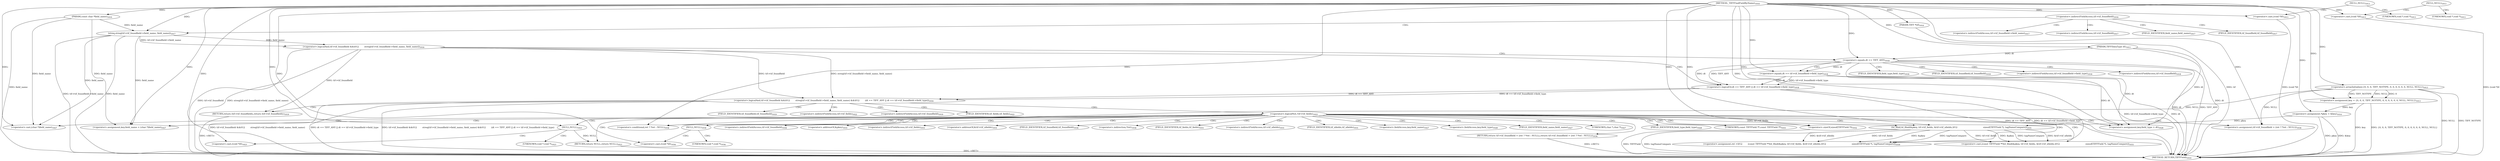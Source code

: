 digraph "_TIFFFindFieldByName" {  
"27508" [label = <(METHOD,_TIFFFindFieldByName)<SUB>1010</SUB>> ]
"27627" [label = <(METHOD_RETURN,TIFFField)<SUB>1010</SUB>> ]
"27509" [label = <(PARAM,TIFF *tif)<SUB>1010</SUB>> ]
"27510" [label = <(PARAM,const char *field_name)<SUB>1010</SUB>> ]
"27511" [label = <(PARAM,TIFFDataType dt)<SUB>1011</SUB>> ]
"27514" [label = <(&lt;operator&gt;.assignment,key = {0, 0, 0, TIFF_NOTYPE, 0, 0, 0, 0, 0, 0, NULL, NULL})<SUB>1013</SUB>> ]
"27538" [label = <(&lt;operator&gt;.assignment,*pkey = &amp;key)<SUB>1014</SUB>> ]
"27584" [label = <(&lt;operator&gt;.assignment,key.field_name = (char *)field_name)<SUB>1027</SUB>> ]
"27591" [label = <(&lt;operator&gt;.assignment,key.field_type = dt)<SUB>1028</SUB>> ]
"27596" [label = <(&lt;operator&gt;.assignment,ret =\012        (const TIFFField **)td_lfind(&amp;pkey, tif-&gt;tif_fields, &amp;tif-&gt;tif_nfields,\012                                     sizeof(TIFFField *), tagNameCompare))<SUB>1030</SUB>> ]
"27613" [label = <(RETURN,return tif-&gt;tif_foundfield = (ret ? *ret : NULL);,return tif-&gt;tif_foundfield = (ret ? *ret : NULL);)<SUB>1034</SUB>> ]
"27544" [label = <(&lt;operator&gt;.logicalAnd,tif-&gt;tif_foundfield &amp;&amp;\012        streq(tif-&gt;tif_foundfield-&gt;field_name, field_name) &amp;&amp;\012        (dt == TIFF_ANY || dt == tif-&gt;tif_foundfield-&gt;field_type))<SUB>1016</SUB>> ]
"27573" [label = <(&lt;operator&gt;.logicalNot,!tif-&gt;tif_fields)<SUB>1022</SUB>> ]
"27614" [label = <(&lt;operator&gt;.assignment,tif-&gt;tif_foundfield = (ret ? *ret : NULL))<SUB>1034</SUB>> ]
"27516" [label = <(&lt;operator&gt;.arrayInitializer,{0, 0, 0, TIFF_NOTYPE, 0, 0, 0, 0, 0, 0, NULL, NULL})<SUB>1013</SUB>> ]
"27568" [label = <(RETURN,return (tif-&gt;tif_foundfield);,return (tif-&gt;tif_foundfield);)<SUB>1019</SUB>> ]
"27578" [label = <(RETURN,return NULL;,return NULL;)<SUB>1023</SUB>> ]
"27588" [label = <(&lt;operator&gt;.cast,(char *)field_name)<SUB>1027</SUB>> ]
"27598" [label = <(&lt;operator&gt;.cast,(const TIFFField **)td_lfind(&amp;pkey, tif-&gt;tif_fields, &amp;tif-&gt;tif_nfields,\012                                     sizeof(TIFFField *), tagNameCompare))<SUB>1031</SUB>> ]
"27545" [label = <(&lt;operator&gt;.logicalAnd,tif-&gt;tif_foundfield &amp;&amp;\012        streq(tif-&gt;tif_foundfield-&gt;field_name, field_name))<SUB>1016</SUB>> ]
"27556" [label = <(&lt;operator&gt;.logicalOr,dt == TIFF_ANY || dt == tif-&gt;tif_foundfield-&gt;field_type)<SUB>1018</SUB>> ]
"27579" [label = <(NULL,NULL)<SUB>1023</SUB>> ]
"27600" [label = <(td_lfind,td_lfind(&amp;pkey, tif-&gt;tif_fields, &amp;tif-&gt;tif_nfields,\012                                     sizeof(TIFFField *), tagNameCompare))<SUB>1031</SUB>> ]
"27618" [label = <(&lt;operator&gt;.conditional,ret ? *ret : NULL)<SUB>1034</SUB>> ]
"27529" [label = <(&lt;operator&gt;.cast,(void *)0)<SUB>1013</SUB>> ]
"27534" [label = <(&lt;operator&gt;.cast,(void *)0)<SUB>1013</SUB>> ]
"27549" [label = <(streq,streq(tif-&gt;tif_foundfield-&gt;field_name, field_name))<SUB>1017</SUB>> ]
"27557" [label = <(&lt;operator&gt;.equals,dt == TIFF_ANY)<SUB>1018</SUB>> ]
"27560" [label = <(&lt;operator&gt;.equals,dt == tif-&gt;tif_foundfield-&gt;field_type)<SUB>1018</SUB>> ]
"27610" [label = <(&lt;operator&gt;.sizeOf,sizeof(TIFFField *))<SUB>1032</SUB>> ]
"27581" [label = <(&lt;operator&gt;.cast,(void *)0)<SUB>1023</SUB>> ]
"27624" [label = <(&lt;operator&gt;.cast,(void *)0)<SUB>1034</SUB>> ]
"27585" [label = <(&lt;operator&gt;.fieldAccess,key.field_name)<SUB>1027</SUB>> ]
"27592" [label = <(&lt;operator&gt;.fieldAccess,key.field_type)<SUB>1028</SUB>> ]
"27527" [label = <(NULL,NULL)<SUB>1013</SUB>> ]
"27532" [label = <(NULL,NULL)<SUB>1013</SUB>> ]
"27574" [label = <(&lt;operator&gt;.indirectFieldAccess,tif-&gt;tif_fields)<SUB>1022</SUB>> ]
"27587" [label = <(FIELD_IDENTIFIER,field_name,field_name)<SUB>1027</SUB>> ]
"27589" [label = <(UNKNOWN,char *,char *)<SUB>1027</SUB>> ]
"27594" [label = <(FIELD_IDENTIFIER,field_type,field_type)<SUB>1028</SUB>> ]
"27599" [label = <(UNKNOWN,const TIFFField **,const TIFFField **)<SUB>1031</SUB>> ]
"27615" [label = <(&lt;operator&gt;.indirectFieldAccess,tif-&gt;tif_foundfield)<SUB>1034</SUB>> ]
"27546" [label = <(&lt;operator&gt;.indirectFieldAccess,tif-&gt;tif_foundfield)<SUB>1016</SUB>> ]
"27569" [label = <(&lt;operator&gt;.indirectFieldAccess,tif-&gt;tif_foundfield)<SUB>1019</SUB>> ]
"27576" [label = <(FIELD_IDENTIFIER,tif_fields,tif_fields)<SUB>1022</SUB>> ]
"27601" [label = <(&lt;operator&gt;.addressOf,&amp;pkey)<SUB>1031</SUB>> ]
"27603" [label = <(&lt;operator&gt;.indirectFieldAccess,tif-&gt;tif_fields)<SUB>1031</SUB>> ]
"27606" [label = <(&lt;operator&gt;.addressOf,&amp;tif-&gt;tif_nfields)<SUB>1031</SUB>> ]
"27617" [label = <(FIELD_IDENTIFIER,tif_foundfield,tif_foundfield)<SUB>1034</SUB>> ]
"27620" [label = <(&lt;operator&gt;.indirection,*ret)<SUB>1034</SUB>> ]
"27622" [label = <(NULL,NULL)<SUB>1034</SUB>> ]
"27550" [label = <(&lt;operator&gt;.indirectFieldAccess,tif-&gt;tif_foundfield-&gt;field_name)<SUB>1017</SUB>> ]
"27562" [label = <(&lt;operator&gt;.indirectFieldAccess,tif-&gt;tif_foundfield-&gt;field_type)<SUB>1018</SUB>> ]
"27571" [label = <(FIELD_IDENTIFIER,tif_foundfield,tif_foundfield)<SUB>1019</SUB>> ]
"27605" [label = <(FIELD_IDENTIFIER,tif_fields,tif_fields)<SUB>1031</SUB>> ]
"27607" [label = <(&lt;operator&gt;.indirectFieldAccess,tif-&gt;tif_nfields)<SUB>1031</SUB>> ]
"27530" [label = <(UNKNOWN,void *,void *)<SUB>1013</SUB>> ]
"27535" [label = <(UNKNOWN,void *,void *)<SUB>1013</SUB>> ]
"27551" [label = <(&lt;operator&gt;.indirectFieldAccess,tif-&gt;tif_foundfield)<SUB>1017</SUB>> ]
"27554" [label = <(FIELD_IDENTIFIER,field_name,field_name)<SUB>1017</SUB>> ]
"27563" [label = <(&lt;operator&gt;.indirectFieldAccess,tif-&gt;tif_foundfield)<SUB>1018</SUB>> ]
"27566" [label = <(FIELD_IDENTIFIER,field_type,field_type)<SUB>1018</SUB>> ]
"27609" [label = <(FIELD_IDENTIFIER,tif_nfields,tif_nfields)<SUB>1031</SUB>> ]
"27553" [label = <(FIELD_IDENTIFIER,tif_foundfield,tif_foundfield)<SUB>1017</SUB>> ]
"27565" [label = <(FIELD_IDENTIFIER,tif_foundfield,tif_foundfield)<SUB>1018</SUB>> ]
"27582" [label = <(UNKNOWN,void *,void *)<SUB>1023</SUB>> ]
"27625" [label = <(UNKNOWN,void *,void *)<SUB>1034</SUB>> ]
  "27568" -> "27627"  [ label = "DDG: &lt;RET&gt;"] 
  "27613" -> "27627"  [ label = "DDG: &lt;RET&gt;"] 
  "27578" -> "27627"  [ label = "DDG: &lt;RET&gt;"] 
  "27509" -> "27627"  [ label = "DDG: tif"] 
  "27510" -> "27627"  [ label = "DDG: field_name"] 
  "27511" -> "27627"  [ label = "DDG: dt"] 
  "27514" -> "27627"  [ label = "DDG: key"] 
  "27516" -> "27627"  [ label = "DDG: NULL"] 
  "27529" -> "27627"  [ label = "DDG: (void *)0"] 
  "27534" -> "27627"  [ label = "DDG: (void *)0"] 
  "27514" -> "27627"  [ label = "DDG: {0, 0, 0, TIFF_NOTYPE, 0, 0, 0, 0, 0, 0, NULL, NULL}"] 
  "27538" -> "27627"  [ label = "DDG: pkey"] 
  "27538" -> "27627"  [ label = "DDG: &amp;key"] 
  "27545" -> "27627"  [ label = "DDG: tif-&gt;tif_foundfield"] 
  "27549" -> "27627"  [ label = "DDG: tif-&gt;tif_foundfield-&gt;field_name"] 
  "27549" -> "27627"  [ label = "DDG: field_name"] 
  "27545" -> "27627"  [ label = "DDG: streq(tif-&gt;tif_foundfield-&gt;field_name, field_name)"] 
  "27544" -> "27627"  [ label = "DDG: tif-&gt;tif_foundfield &amp;&amp;\012        streq(tif-&gt;tif_foundfield-&gt;field_name, field_name)"] 
  "27557" -> "27627"  [ label = "DDG: dt"] 
  "27556" -> "27627"  [ label = "DDG: dt == TIFF_ANY"] 
  "27560" -> "27627"  [ label = "DDG: dt"] 
  "27560" -> "27627"  [ label = "DDG: tif-&gt;tif_foundfield-&gt;field_type"] 
  "27556" -> "27627"  [ label = "DDG: dt == tif-&gt;tif_foundfield-&gt;field_type"] 
  "27544" -> "27627"  [ label = "DDG: dt == TIFF_ANY || dt == tif-&gt;tif_foundfield-&gt;field_type"] 
  "27544" -> "27627"  [ label = "DDG: tif-&gt;tif_foundfield &amp;&amp;\012        streq(tif-&gt;tif_foundfield-&gt;field_name, field_name) &amp;&amp;\012        (dt == TIFF_ANY || dt == tif-&gt;tif_foundfield-&gt;field_type)"] 
  "27610" -> "27627"  [ label = "DDG: TIFFField"] 
  "27557" -> "27627"  [ label = "DDG: TIFF_ANY"] 
  "27516" -> "27627"  [ label = "DDG: TIFF_NOTYPE"] 
  "27600" -> "27627"  [ label = "DDG: tagNameCompare"] 
  "27508" -> "27509"  [ label = "DDG: "] 
  "27508" -> "27510"  [ label = "DDG: "] 
  "27508" -> "27511"  [ label = "DDG: "] 
  "27516" -> "27514"  [ label = "DDG: 0"] 
  "27516" -> "27514"  [ label = "DDG: TIFF_NOTYPE"] 
  "27516" -> "27514"  [ label = "DDG: NULL"] 
  "27514" -> "27538"  [ label = "DDG: key"] 
  "27508" -> "27538"  [ label = "DDG: "] 
  "27549" -> "27584"  [ label = "DDG: field_name"] 
  "27510" -> "27584"  [ label = "DDG: field_name"] 
  "27508" -> "27584"  [ label = "DDG: "] 
  "27557" -> "27591"  [ label = "DDG: dt"] 
  "27560" -> "27591"  [ label = "DDG: dt"] 
  "27511" -> "27591"  [ label = "DDG: dt"] 
  "27508" -> "27591"  [ label = "DDG: "] 
  "27600" -> "27596"  [ label = "DDG: tif-&gt;tif_fields"] 
  "27600" -> "27596"  [ label = "DDG: &amp;pkey"] 
  "27600" -> "27596"  [ label = "DDG: tagNameCompare"] 
  "27600" -> "27596"  [ label = "DDG: &amp;tif-&gt;tif_nfields"] 
  "27508" -> "27514"  [ label = "DDG: "] 
  "27508" -> "27596"  [ label = "DDG: "] 
  "27508" -> "27614"  [ label = "DDG: "] 
  "27516" -> "27614"  [ label = "DDG: NULL"] 
  "27508" -> "27516"  [ label = "DDG: "] 
  "27545" -> "27544"  [ label = "DDG: tif-&gt;tif_foundfield"] 
  "27545" -> "27544"  [ label = "DDG: streq(tif-&gt;tif_foundfield-&gt;field_name, field_name)"] 
  "27556" -> "27544"  [ label = "DDG: dt == TIFF_ANY"] 
  "27556" -> "27544"  [ label = "DDG: dt == tif-&gt;tif_foundfield-&gt;field_type"] 
  "27545" -> "27568"  [ label = "DDG: tif-&gt;tif_foundfield"] 
  "27579" -> "27578"  [ label = "DDG: NULL"] 
  "27549" -> "27588"  [ label = "DDG: field_name"] 
  "27510" -> "27588"  [ label = "DDG: field_name"] 
  "27508" -> "27588"  [ label = "DDG: "] 
  "27600" -> "27598"  [ label = "DDG: tif-&gt;tif_fields"] 
  "27600" -> "27598"  [ label = "DDG: &amp;pkey"] 
  "27600" -> "27598"  [ label = "DDG: tagNameCompare"] 
  "27600" -> "27598"  [ label = "DDG: &amp;tif-&gt;tif_nfields"] 
  "27549" -> "27545"  [ label = "DDG: tif-&gt;tif_foundfield-&gt;field_name"] 
  "27549" -> "27545"  [ label = "DDG: field_name"] 
  "27557" -> "27556"  [ label = "DDG: dt"] 
  "27557" -> "27556"  [ label = "DDG: TIFF_ANY"] 
  "27560" -> "27556"  [ label = "DDG: dt"] 
  "27560" -> "27556"  [ label = "DDG: tif-&gt;tif_foundfield-&gt;field_type"] 
  "27508" -> "27579"  [ label = "DDG: "] 
  "27538" -> "27600"  [ label = "DDG: pkey"] 
  "27508" -> "27600"  [ label = "DDG: "] 
  "27573" -> "27600"  [ label = "DDG: tif-&gt;tif_fields"] 
  "27508" -> "27618"  [ label = "DDG: "] 
  "27516" -> "27618"  [ label = "DDG: NULL"] 
  "27508" -> "27529"  [ label = "DDG: "] 
  "27508" -> "27534"  [ label = "DDG: "] 
  "27510" -> "27549"  [ label = "DDG: field_name"] 
  "27508" -> "27549"  [ label = "DDG: "] 
  "27511" -> "27557"  [ label = "DDG: dt"] 
  "27508" -> "27557"  [ label = "DDG: "] 
  "27557" -> "27560"  [ label = "DDG: dt"] 
  "27508" -> "27560"  [ label = "DDG: "] 
  "27508" -> "27610"  [ label = "DDG: "] 
  "27508" -> "27581"  [ label = "DDG: "] 
  "27508" -> "27624"  [ label = "DDG: "] 
  "27544" -> "27573"  [ label = "CDG: "] 
  "27544" -> "27574"  [ label = "CDG: "] 
  "27544" -> "27576"  [ label = "CDG: "] 
  "27544" -> "27568"  [ label = "CDG: "] 
  "27544" -> "27569"  [ label = "CDG: "] 
  "27544" -> "27571"  [ label = "CDG: "] 
  "27573" -> "27605"  [ label = "CDG: "] 
  "27573" -> "27609"  [ label = "CDG: "] 
  "27573" -> "27592"  [ label = "CDG: "] 
  "27573" -> "27596"  [ label = "CDG: "] 
  "27573" -> "27588"  [ label = "CDG: "] 
  "27573" -> "27601"  [ label = "CDG: "] 
  "27573" -> "27606"  [ label = "CDG: "] 
  "27573" -> "27598"  [ label = "CDG: "] 
  "27573" -> "27578"  [ label = "CDG: "] 
  "27573" -> "27589"  [ label = "CDG: "] 
  "27573" -> "27617"  [ label = "CDG: "] 
  "27573" -> "27591"  [ label = "CDG: "] 
  "27573" -> "27584"  [ label = "CDG: "] 
  "27573" -> "27613"  [ label = "CDG: "] 
  "27573" -> "27600"  [ label = "CDG: "] 
  "27573" -> "27587"  [ label = "CDG: "] 
  "27573" -> "27614"  [ label = "CDG: "] 
  "27573" -> "27599"  [ label = "CDG: "] 
  "27573" -> "27615"  [ label = "CDG: "] 
  "27573" -> "27594"  [ label = "CDG: "] 
  "27573" -> "27607"  [ label = "CDG: "] 
  "27573" -> "27579"  [ label = "CDG: "] 
  "27573" -> "27585"  [ label = "CDG: "] 
  "27573" -> "27603"  [ label = "CDG: "] 
  "27573" -> "27610"  [ label = "CDG: "] 
  "27573" -> "27618"  [ label = "CDG: "] 
  "27573" -> "27620"  [ label = "CDG: "] 
  "27573" -> "27622"  [ label = "CDG: "] 
  "27527" -> "27529"  [ label = "CDG: "] 
  "27527" -> "27530"  [ label = "CDG: "] 
  "27532" -> "27534"  [ label = "CDG: "] 
  "27532" -> "27535"  [ label = "CDG: "] 
  "27545" -> "27557"  [ label = "CDG: "] 
  "27545" -> "27556"  [ label = "CDG: "] 
  "27546" -> "27549"  [ label = "CDG: "] 
  "27546" -> "27554"  [ label = "CDG: "] 
  "27546" -> "27551"  [ label = "CDG: "] 
  "27546" -> "27550"  [ label = "CDG: "] 
  "27546" -> "27553"  [ label = "CDG: "] 
  "27557" -> "27562"  [ label = "CDG: "] 
  "27557" -> "27566"  [ label = "CDG: "] 
  "27557" -> "27565"  [ label = "CDG: "] 
  "27557" -> "27560"  [ label = "CDG: "] 
  "27557" -> "27563"  [ label = "CDG: "] 
  "27579" -> "27581"  [ label = "CDG: "] 
  "27579" -> "27582"  [ label = "CDG: "] 
  "27622" -> "27625"  [ label = "CDG: "] 
  "27622" -> "27624"  [ label = "CDG: "] 
}
